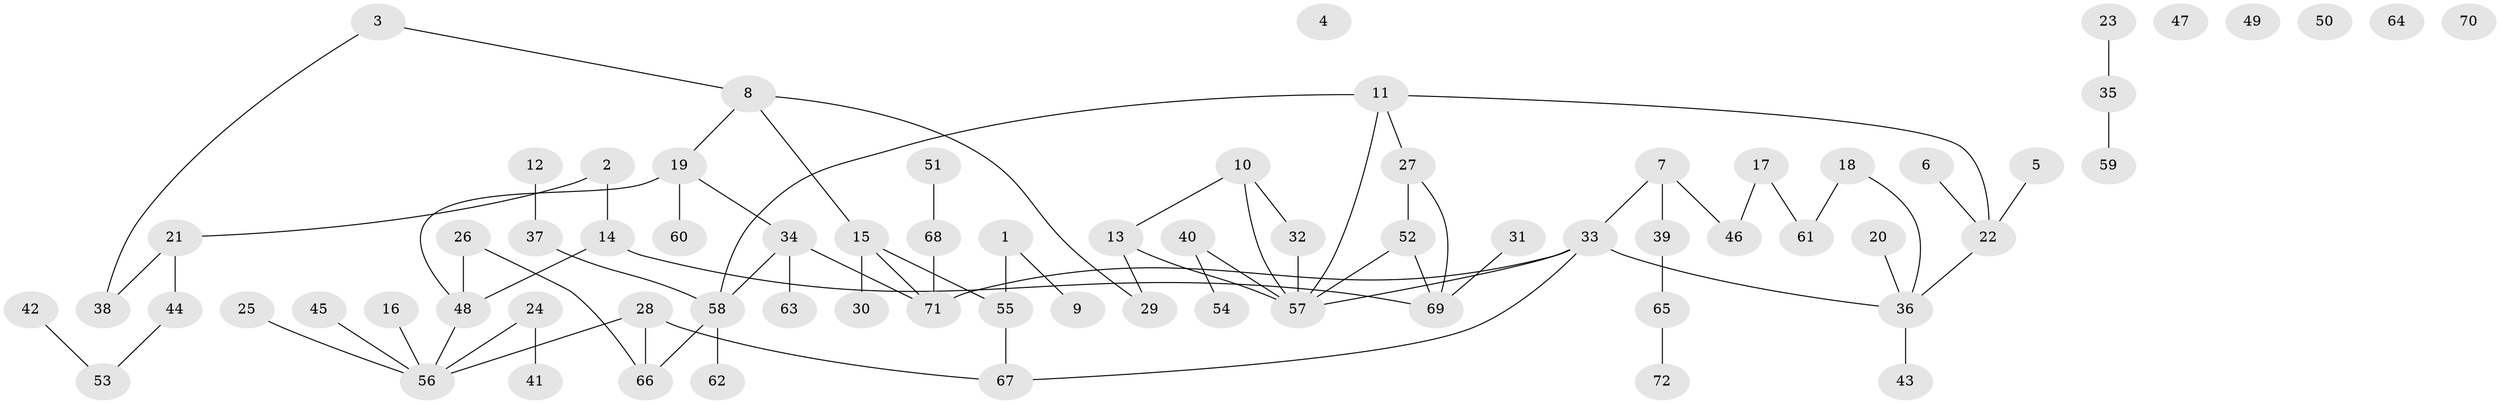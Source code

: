 // Generated by graph-tools (version 1.1) at 2025/49/03/09/25 03:49:07]
// undirected, 72 vertices, 79 edges
graph export_dot {
graph [start="1"]
  node [color=gray90,style=filled];
  1;
  2;
  3;
  4;
  5;
  6;
  7;
  8;
  9;
  10;
  11;
  12;
  13;
  14;
  15;
  16;
  17;
  18;
  19;
  20;
  21;
  22;
  23;
  24;
  25;
  26;
  27;
  28;
  29;
  30;
  31;
  32;
  33;
  34;
  35;
  36;
  37;
  38;
  39;
  40;
  41;
  42;
  43;
  44;
  45;
  46;
  47;
  48;
  49;
  50;
  51;
  52;
  53;
  54;
  55;
  56;
  57;
  58;
  59;
  60;
  61;
  62;
  63;
  64;
  65;
  66;
  67;
  68;
  69;
  70;
  71;
  72;
  1 -- 9;
  1 -- 55;
  2 -- 14;
  2 -- 21;
  3 -- 8;
  3 -- 38;
  5 -- 22;
  6 -- 22;
  7 -- 33;
  7 -- 39;
  7 -- 46;
  8 -- 15;
  8 -- 19;
  8 -- 29;
  10 -- 13;
  10 -- 32;
  10 -- 57;
  11 -- 22;
  11 -- 27;
  11 -- 57;
  11 -- 58;
  12 -- 37;
  13 -- 29;
  13 -- 57;
  14 -- 48;
  14 -- 69;
  15 -- 30;
  15 -- 55;
  15 -- 71;
  16 -- 56;
  17 -- 46;
  17 -- 61;
  18 -- 36;
  18 -- 61;
  19 -- 34;
  19 -- 48;
  19 -- 60;
  20 -- 36;
  21 -- 38;
  21 -- 44;
  22 -- 36;
  23 -- 35;
  24 -- 41;
  24 -- 56;
  25 -- 56;
  26 -- 48;
  26 -- 66;
  27 -- 52;
  27 -- 69;
  28 -- 56;
  28 -- 66;
  28 -- 67;
  31 -- 69;
  32 -- 57;
  33 -- 36;
  33 -- 57;
  33 -- 67;
  33 -- 71;
  34 -- 58;
  34 -- 63;
  34 -- 71;
  35 -- 59;
  36 -- 43;
  37 -- 58;
  39 -- 65;
  40 -- 54;
  40 -- 57;
  42 -- 53;
  44 -- 53;
  45 -- 56;
  48 -- 56;
  51 -- 68;
  52 -- 57;
  52 -- 69;
  55 -- 67;
  58 -- 62;
  58 -- 66;
  65 -- 72;
  68 -- 71;
}
